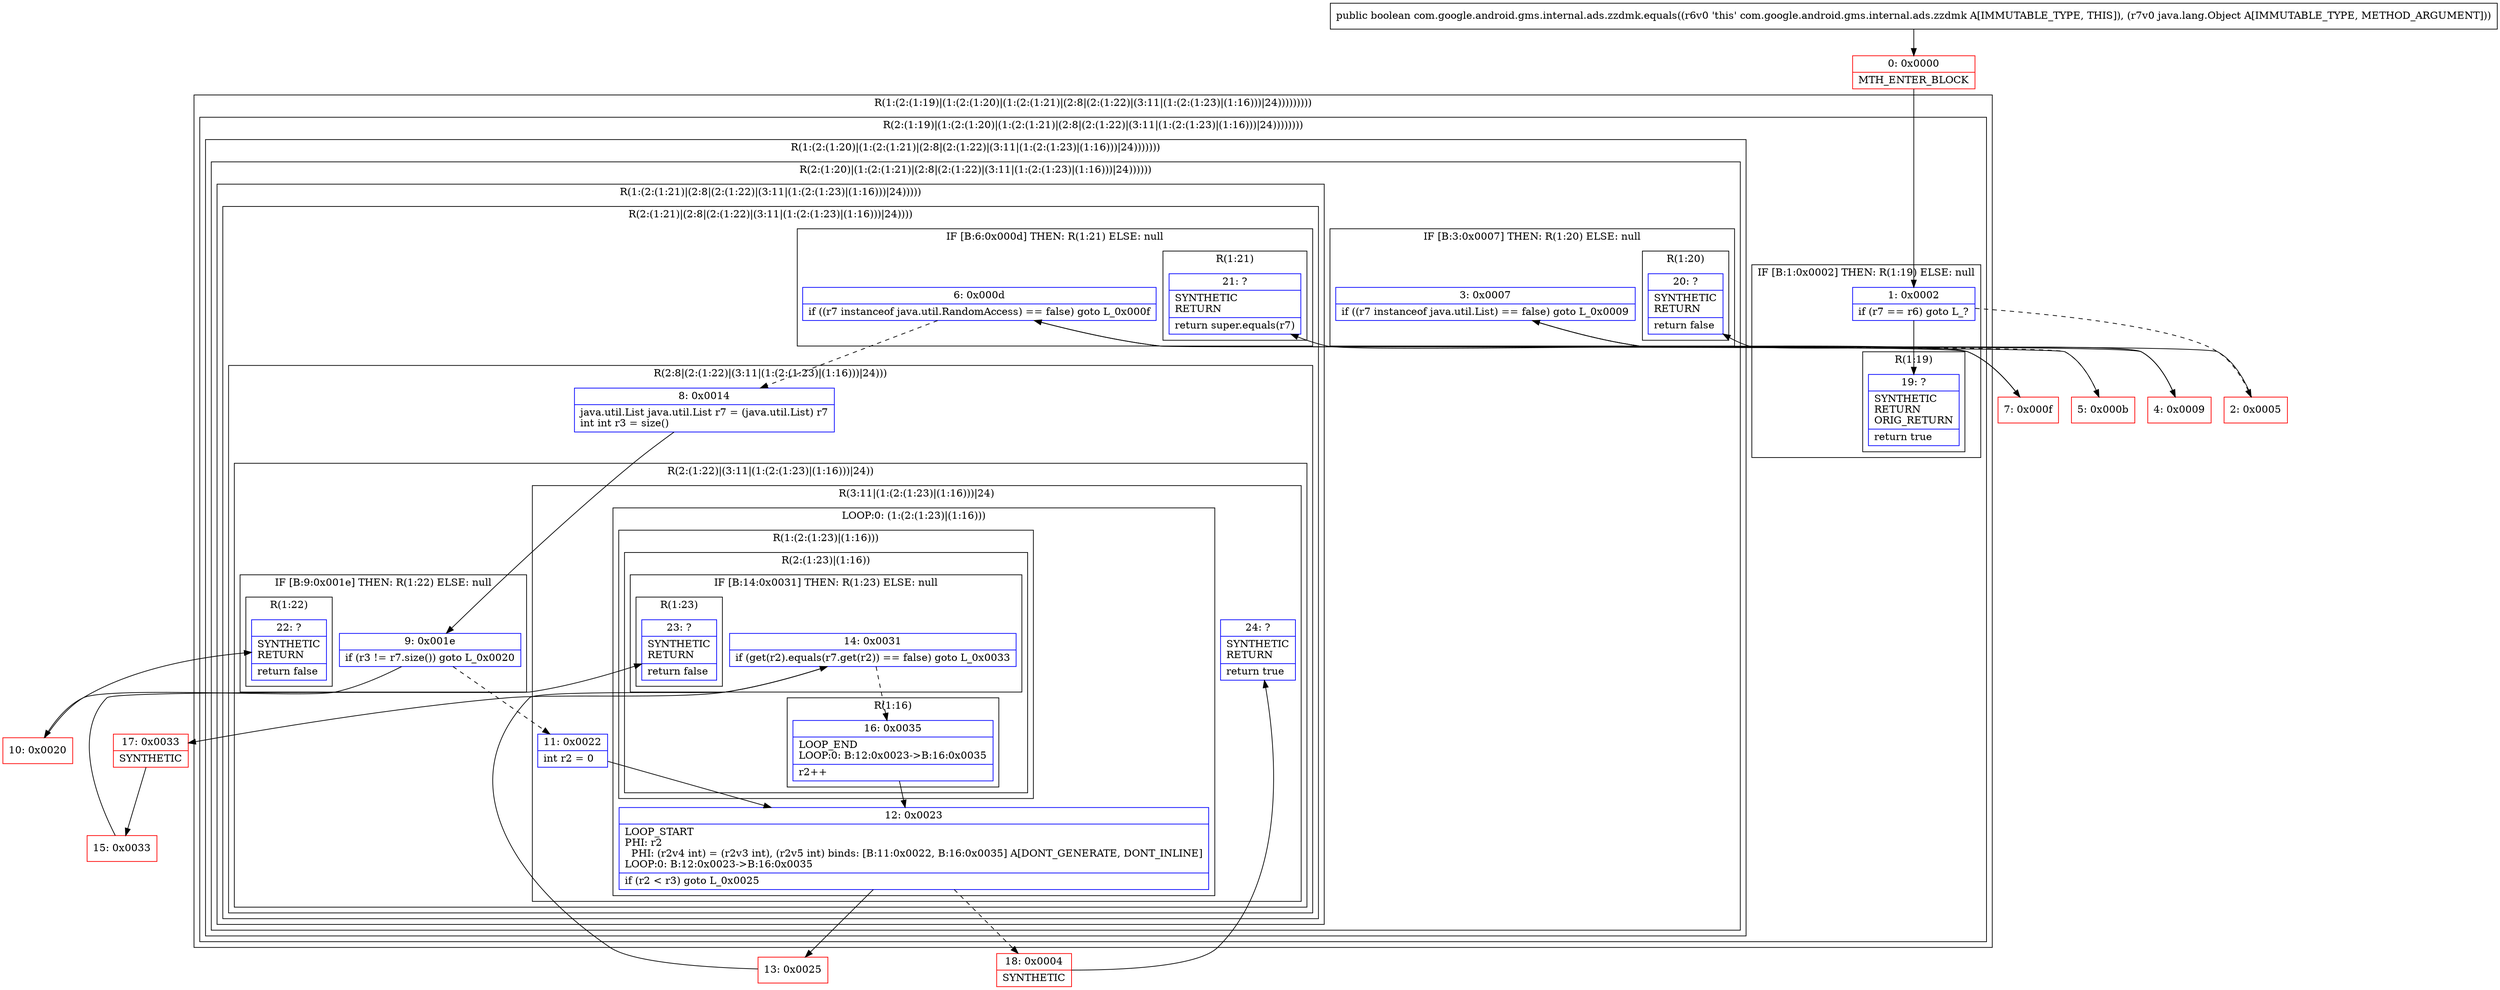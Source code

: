 digraph "CFG forcom.google.android.gms.internal.ads.zzdmk.equals(Ljava\/lang\/Object;)Z" {
subgraph cluster_Region_667608289 {
label = "R(1:(2:(1:19)|(1:(2:(1:20)|(1:(2:(1:21)|(2:8|(2:(1:22)|(3:11|(1:(2:(1:23)|(1:16)))|24)))))))))";
node [shape=record,color=blue];
subgraph cluster_Region_801887975 {
label = "R(2:(1:19)|(1:(2:(1:20)|(1:(2:(1:21)|(2:8|(2:(1:22)|(3:11|(1:(2:(1:23)|(1:16)))|24))))))))";
node [shape=record,color=blue];
subgraph cluster_IfRegion_211094020 {
label = "IF [B:1:0x0002] THEN: R(1:19) ELSE: null";
node [shape=record,color=blue];
Node_1 [shape=record,label="{1\:\ 0x0002|if (r7 == r6) goto L_?\l}"];
subgraph cluster_Region_539691250 {
label = "R(1:19)";
node [shape=record,color=blue];
Node_19 [shape=record,label="{19\:\ ?|SYNTHETIC\lRETURN\lORIG_RETURN\l|return true\l}"];
}
}
subgraph cluster_Region_1354108410 {
label = "R(1:(2:(1:20)|(1:(2:(1:21)|(2:8|(2:(1:22)|(3:11|(1:(2:(1:23)|(1:16)))|24)))))))";
node [shape=record,color=blue];
subgraph cluster_Region_557553125 {
label = "R(2:(1:20)|(1:(2:(1:21)|(2:8|(2:(1:22)|(3:11|(1:(2:(1:23)|(1:16)))|24))))))";
node [shape=record,color=blue];
subgraph cluster_IfRegion_89812716 {
label = "IF [B:3:0x0007] THEN: R(1:20) ELSE: null";
node [shape=record,color=blue];
Node_3 [shape=record,label="{3\:\ 0x0007|if ((r7 instanceof java.util.List) == false) goto L_0x0009\l}"];
subgraph cluster_Region_2102303277 {
label = "R(1:20)";
node [shape=record,color=blue];
Node_20 [shape=record,label="{20\:\ ?|SYNTHETIC\lRETURN\l|return false\l}"];
}
}
subgraph cluster_Region_494375331 {
label = "R(1:(2:(1:21)|(2:8|(2:(1:22)|(3:11|(1:(2:(1:23)|(1:16)))|24)))))";
node [shape=record,color=blue];
subgraph cluster_Region_1621011285 {
label = "R(2:(1:21)|(2:8|(2:(1:22)|(3:11|(1:(2:(1:23)|(1:16)))|24))))";
node [shape=record,color=blue];
subgraph cluster_IfRegion_912626852 {
label = "IF [B:6:0x000d] THEN: R(1:21) ELSE: null";
node [shape=record,color=blue];
Node_6 [shape=record,label="{6\:\ 0x000d|if ((r7 instanceof java.util.RandomAccess) == false) goto L_0x000f\l}"];
subgraph cluster_Region_1072955319 {
label = "R(1:21)";
node [shape=record,color=blue];
Node_21 [shape=record,label="{21\:\ ?|SYNTHETIC\lRETURN\l|return super.equals(r7)\l}"];
}
}
subgraph cluster_Region_1586946958 {
label = "R(2:8|(2:(1:22)|(3:11|(1:(2:(1:23)|(1:16)))|24)))";
node [shape=record,color=blue];
Node_8 [shape=record,label="{8\:\ 0x0014|java.util.List java.util.List r7 = (java.util.List) r7\lint int r3 = size()\l}"];
subgraph cluster_Region_505973603 {
label = "R(2:(1:22)|(3:11|(1:(2:(1:23)|(1:16)))|24))";
node [shape=record,color=blue];
subgraph cluster_IfRegion_1445042932 {
label = "IF [B:9:0x001e] THEN: R(1:22) ELSE: null";
node [shape=record,color=blue];
Node_9 [shape=record,label="{9\:\ 0x001e|if (r3 != r7.size()) goto L_0x0020\l}"];
subgraph cluster_Region_200888304 {
label = "R(1:22)";
node [shape=record,color=blue];
Node_22 [shape=record,label="{22\:\ ?|SYNTHETIC\lRETURN\l|return false\l}"];
}
}
subgraph cluster_Region_2021707219 {
label = "R(3:11|(1:(2:(1:23)|(1:16)))|24)";
node [shape=record,color=blue];
Node_11 [shape=record,label="{11\:\ 0x0022|int r2 = 0\l}"];
subgraph cluster_LoopRegion_291751650 {
label = "LOOP:0: (1:(2:(1:23)|(1:16)))";
node [shape=record,color=blue];
Node_12 [shape=record,label="{12\:\ 0x0023|LOOP_START\lPHI: r2 \l  PHI: (r2v4 int) = (r2v3 int), (r2v5 int) binds: [B:11:0x0022, B:16:0x0035] A[DONT_GENERATE, DONT_INLINE]\lLOOP:0: B:12:0x0023\-\>B:16:0x0035\l|if (r2 \< r3) goto L_0x0025\l}"];
subgraph cluster_Region_287521439 {
label = "R(1:(2:(1:23)|(1:16)))";
node [shape=record,color=blue];
subgraph cluster_Region_831353163 {
label = "R(2:(1:23)|(1:16))";
node [shape=record,color=blue];
subgraph cluster_IfRegion_596232574 {
label = "IF [B:14:0x0031] THEN: R(1:23) ELSE: null";
node [shape=record,color=blue];
Node_14 [shape=record,label="{14\:\ 0x0031|if (get(r2).equals(r7.get(r2)) == false) goto L_0x0033\l}"];
subgraph cluster_Region_1805944714 {
label = "R(1:23)";
node [shape=record,color=blue];
Node_23 [shape=record,label="{23\:\ ?|SYNTHETIC\lRETURN\l|return false\l}"];
}
}
subgraph cluster_Region_573316621 {
label = "R(1:16)";
node [shape=record,color=blue];
Node_16 [shape=record,label="{16\:\ 0x0035|LOOP_END\lLOOP:0: B:12:0x0023\-\>B:16:0x0035\l|r2++\l}"];
}
}
}
}
Node_24 [shape=record,label="{24\:\ ?|SYNTHETIC\lRETURN\l|return true\l}"];
}
}
}
}
}
}
}
}
}
Node_0 [shape=record,color=red,label="{0\:\ 0x0000|MTH_ENTER_BLOCK\l}"];
Node_2 [shape=record,color=red,label="{2\:\ 0x0005}"];
Node_4 [shape=record,color=red,label="{4\:\ 0x0009}"];
Node_5 [shape=record,color=red,label="{5\:\ 0x000b}"];
Node_7 [shape=record,color=red,label="{7\:\ 0x000f}"];
Node_10 [shape=record,color=red,label="{10\:\ 0x0020}"];
Node_13 [shape=record,color=red,label="{13\:\ 0x0025}"];
Node_15 [shape=record,color=red,label="{15\:\ 0x0033}"];
Node_17 [shape=record,color=red,label="{17\:\ 0x0033|SYNTHETIC\l}"];
Node_18 [shape=record,color=red,label="{18\:\ 0x0004|SYNTHETIC\l}"];
MethodNode[shape=record,label="{public boolean com.google.android.gms.internal.ads.zzdmk.equals((r6v0 'this' com.google.android.gms.internal.ads.zzdmk A[IMMUTABLE_TYPE, THIS]), (r7v0 java.lang.Object A[IMMUTABLE_TYPE, METHOD_ARGUMENT])) }"];
MethodNode -> Node_0;
Node_1 -> Node_2[style=dashed];
Node_1 -> Node_19;
Node_3 -> Node_4;
Node_3 -> Node_5[style=dashed];
Node_6 -> Node_7;
Node_6 -> Node_8[style=dashed];
Node_8 -> Node_9;
Node_9 -> Node_10;
Node_9 -> Node_11[style=dashed];
Node_11 -> Node_12;
Node_12 -> Node_13;
Node_12 -> Node_18[style=dashed];
Node_14 -> Node_16[style=dashed];
Node_14 -> Node_17;
Node_16 -> Node_12;
Node_0 -> Node_1;
Node_2 -> Node_3;
Node_4 -> Node_20;
Node_5 -> Node_6;
Node_7 -> Node_21;
Node_10 -> Node_22;
Node_13 -> Node_14;
Node_15 -> Node_23;
Node_17 -> Node_15;
Node_18 -> Node_24;
}

